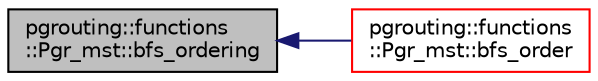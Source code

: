 digraph "pgrouting::functions::Pgr_mst::bfs_ordering"
{
  edge [fontname="Helvetica",fontsize="10",labelfontname="Helvetica",labelfontsize="10"];
  node [fontname="Helvetica",fontsize="10",shape=record];
  rankdir="LR";
  Node24 [label="pgrouting::functions\l::Pgr_mst::bfs_ordering",height=0.2,width=0.4,color="black", fillcolor="grey75", style="filled", fontcolor="black"];
  Node24 -> Node25 [dir="back",color="midnightblue",fontsize="10",style="solid",fontname="Helvetica"];
  Node25 [label="pgrouting::functions\l::Pgr_mst::bfs_order",height=0.2,width=0.4,color="red", fillcolor="white", style="filled",URL="$classpgrouting_1_1functions_1_1Pgr__mst.html#a4149fc75b9f1a73e632243ef1bbe7e7d"];
}
